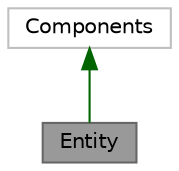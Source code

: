 digraph "Entity"
{
 // LATEX_PDF_SIZE
  bgcolor="transparent";
  edge [fontname=Helvetica,fontsize=10,labelfontname=Helvetica,labelfontsize=10];
  node [fontname=Helvetica,fontsize=10,shape=box,height=0.2,width=0.4];
  Node1 [label="Entity",height=0.2,width=0.4,color="gray40", fillcolor="grey60", style="filled", fontcolor="black",tooltip="Entity class: Entity is a class that represents an entity in the game."];
  Node2 -> Node1 [dir="back",color="darkgreen",style="solid"];
  Node2 [label="Components",height=0.2,width=0.4,color="grey75", fillcolor="white", style="filled",URL="$db/d46/classComponents.html",tooltip=" "];
}
